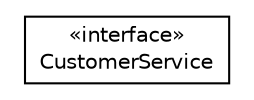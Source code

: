 #!/usr/local/bin/dot
#
# Class diagram 
# Generated by UMLGraph version R5_6-24-gf6e263 (http://www.umlgraph.org/)
#

digraph G {
	edge [fontname="Helvetica",fontsize=10,labelfontname="Helvetica",labelfontsize=10];
	node [fontname="Helvetica",fontsize=10,shape=plaintext];
	nodesep=0.25;
	ranksep=0.5;
	// name.marmac.tutorials.cxfatwork.services.web.rest.api.customerservice.CustomerService
	c7 [label=<<table title="name.marmac.tutorials.cxfatwork.services.web.rest.api.customerservice.CustomerService" border="0" cellborder="1" cellspacing="0" cellpadding="2" port="p" href="./CustomerService.html">
		<tr><td><table border="0" cellspacing="0" cellpadding="1">
<tr><td align="center" balign="center"> &#171;interface&#187; </td></tr>
<tr><td align="center" balign="center"> CustomerService </td></tr>
		</table></td></tr>
		</table>>, URL="./CustomerService.html", fontname="Helvetica", fontcolor="black", fontsize=10.0];
}

